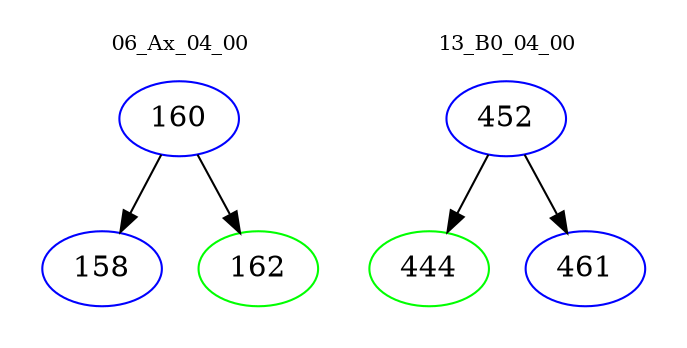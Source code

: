 digraph{
subgraph cluster_0 {
color = white
label = "06_Ax_04_00";
fontsize=10;
T0_160 [label="160", color="blue"]
T0_160 -> T0_158 [color="black"]
T0_158 [label="158", color="blue"]
T0_160 -> T0_162 [color="black"]
T0_162 [label="162", color="green"]
}
subgraph cluster_1 {
color = white
label = "13_B0_04_00";
fontsize=10;
T1_452 [label="452", color="blue"]
T1_452 -> T1_444 [color="black"]
T1_444 [label="444", color="green"]
T1_452 -> T1_461 [color="black"]
T1_461 [label="461", color="blue"]
}
}

